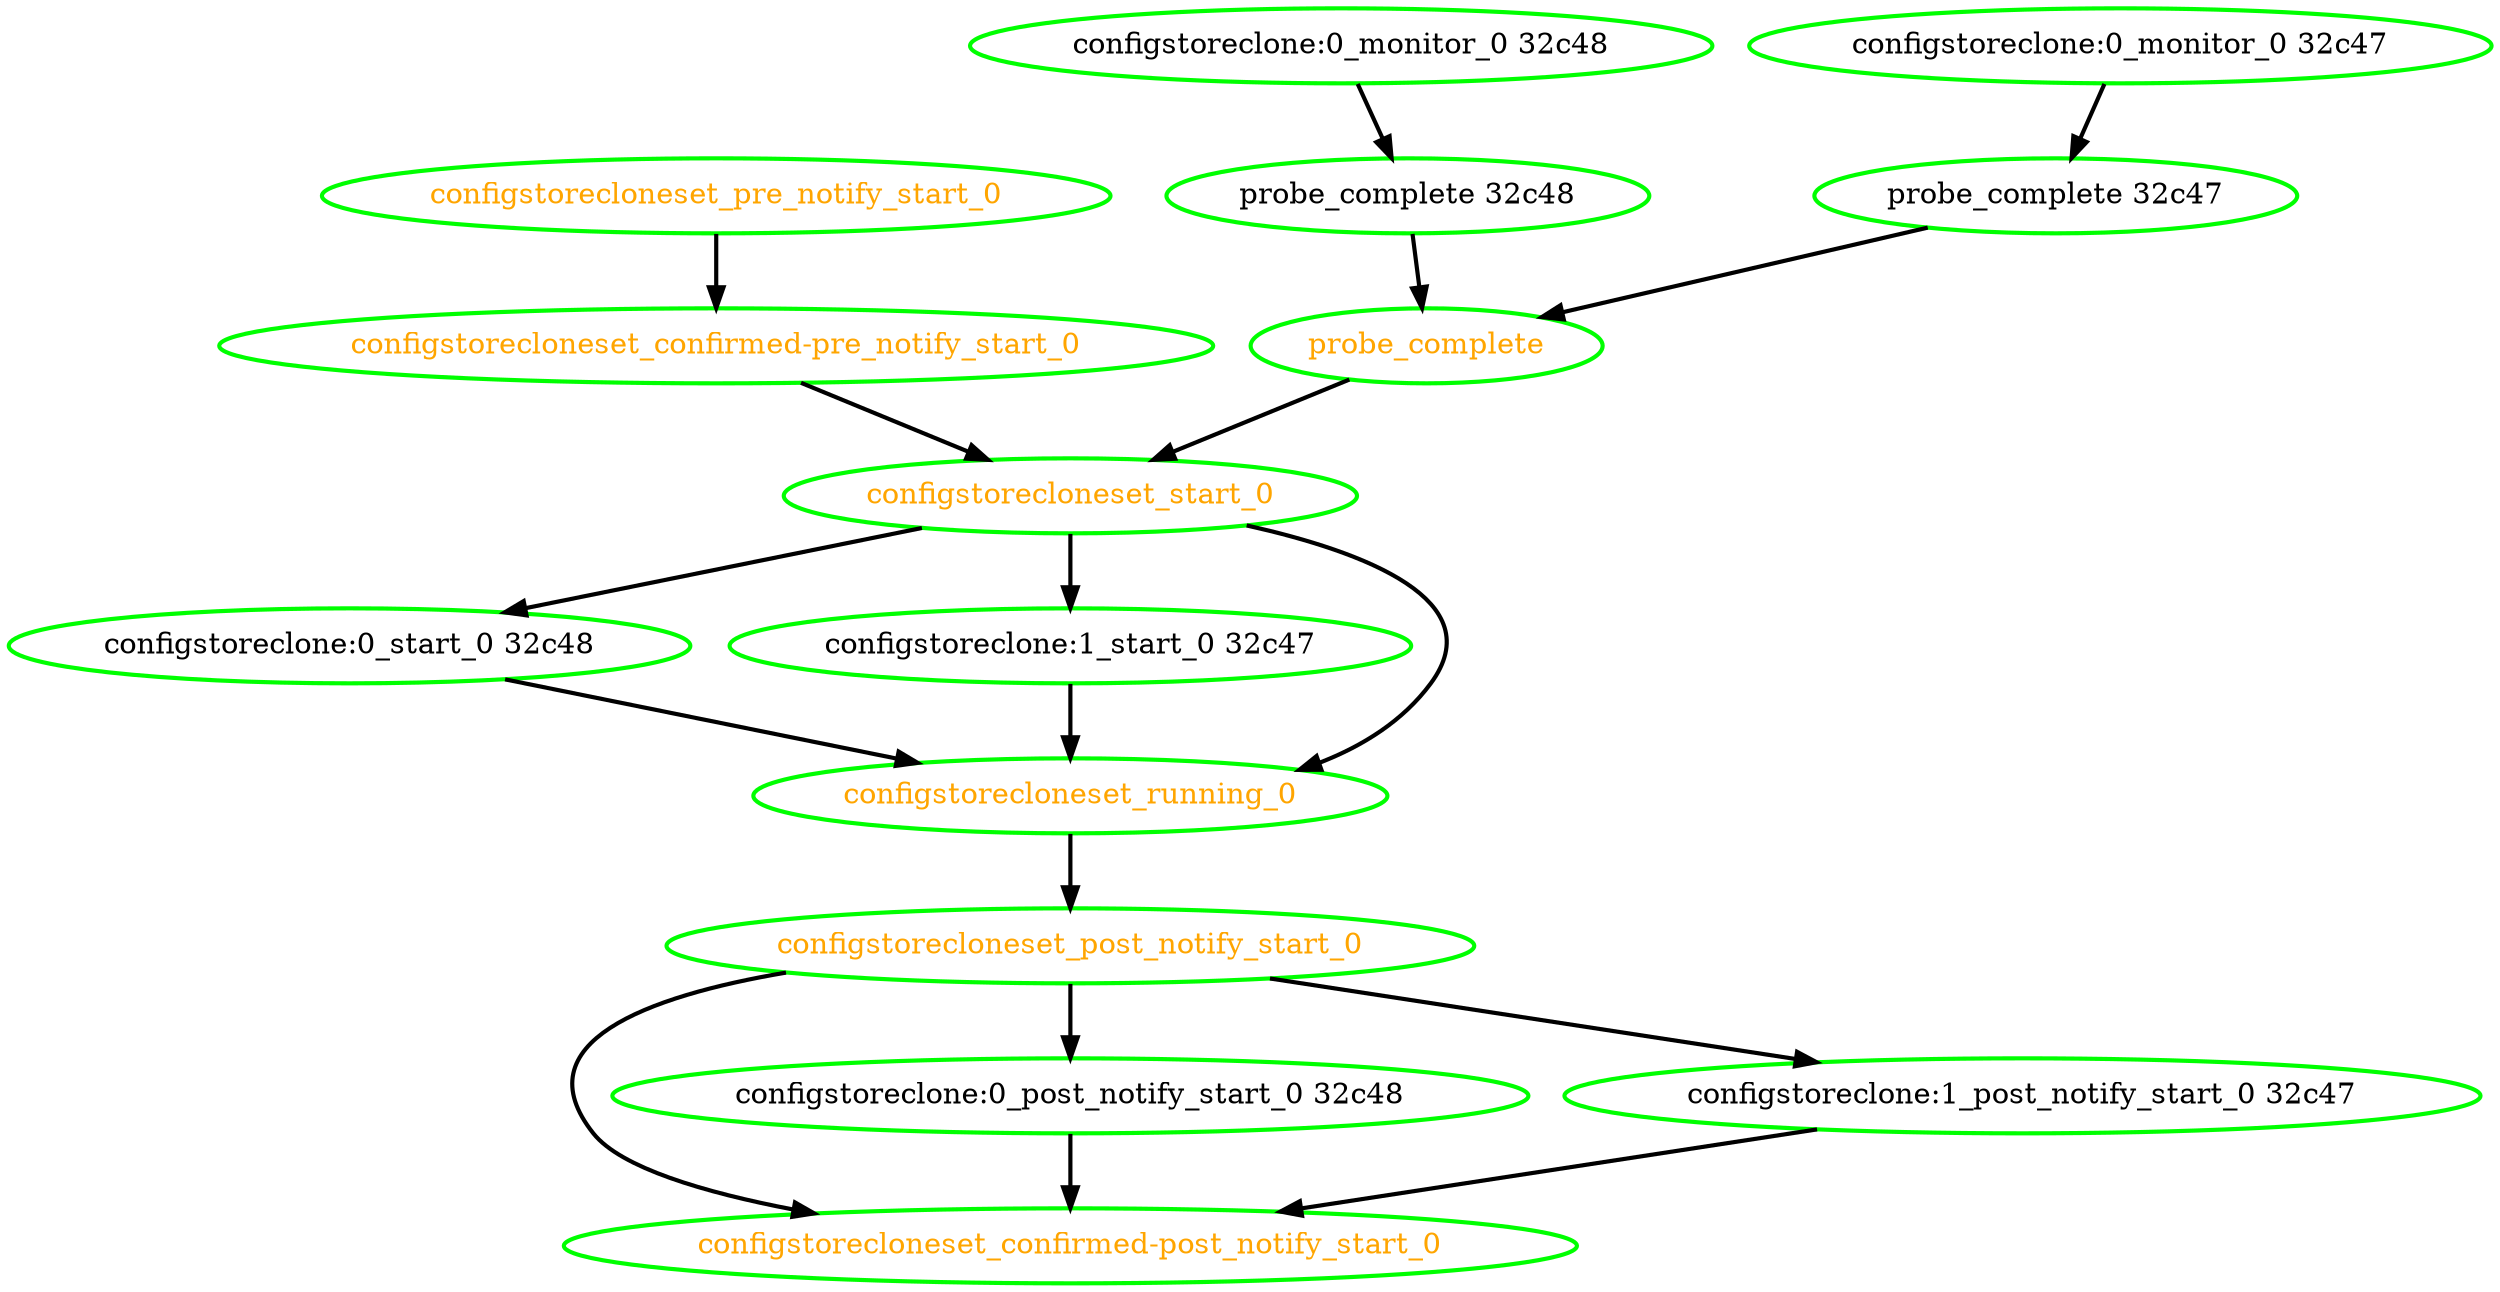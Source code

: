 digraph "g" {
	size = "30,30"
"probe_complete" [ style=bold color="green" fontcolor="orange" ]
"probe_complete 32c48" [ style=bold color="green" fontcolor="black" ]
"configstoreclone:0_monitor_0 32c48" [ style=bold color="green" fontcolor="black" ]
"probe_complete 32c47" [ style=bold color="green" fontcolor="black" ]
"configstoreclone:0_monitor_0 32c47" [ style=bold color="green" fontcolor="black" ]
"configstoreclone:0_start_0 32c48" [ style=bold color="green" fontcolor="black" ]
"configstoreclone:1_start_0 32c47" [ style=bold color="green" fontcolor="black" ]
"configstorecloneset_start_0" [ style=bold color="green" fontcolor="orange" ]
"configstorecloneset_running_0" [ style=bold color="green" fontcolor="orange" ]
"configstorecloneset_pre_notify_start_0" [ style=bold color="green" fontcolor="orange" ]
"configstorecloneset_confirmed-pre_notify_start_0" [ style=bold color="green" fontcolor="orange" ]
"configstorecloneset_post_notify_start_0" [ style=bold color="green" fontcolor="orange" ]
"configstorecloneset_confirmed-post_notify_start_0" [ style=bold color="green" fontcolor="orange" ]
"configstoreclone:0_post_notify_start_0 32c48" [ style=bold color="green" fontcolor="black" ]
"configstoreclone:1_post_notify_start_0 32c47" [ style=bold color="green" fontcolor="black" ]
"probe_complete 32c48" -> "probe_complete" [ style = bold]
"probe_complete 32c47" -> "probe_complete" [ style = bold]
"configstoreclone:0_monitor_0 32c48" -> "probe_complete 32c48" [ style = bold]
"configstoreclone:0_monitor_0 32c47" -> "probe_complete 32c47" [ style = bold]
"configstorecloneset_start_0" -> "configstoreclone:0_start_0 32c48" [ style = bold]
"configstorecloneset_start_0" -> "configstoreclone:1_start_0 32c47" [ style = bold]
"probe_complete" -> "configstorecloneset_start_0" [ style = bold]
"configstorecloneset_confirmed-pre_notify_start_0" -> "configstorecloneset_start_0" [ style = bold]
"configstoreclone:0_start_0 32c48" -> "configstorecloneset_running_0" [ style = bold]
"configstoreclone:1_start_0 32c47" -> "configstorecloneset_running_0" [ style = bold]
"configstorecloneset_start_0" -> "configstorecloneset_running_0" [ style = bold]
"configstorecloneset_pre_notify_start_0" -> "configstorecloneset_confirmed-pre_notify_start_0" [ style = bold]
"configstorecloneset_running_0" -> "configstorecloneset_post_notify_start_0" [ style = bold]
"configstorecloneset_post_notify_start_0" -> "configstorecloneset_confirmed-post_notify_start_0" [ style = bold]
"configstoreclone:0_post_notify_start_0 32c48" -> "configstorecloneset_confirmed-post_notify_start_0" [ style = bold]
"configstoreclone:1_post_notify_start_0 32c47" -> "configstorecloneset_confirmed-post_notify_start_0" [ style = bold]
"configstorecloneset_post_notify_start_0" -> "configstoreclone:0_post_notify_start_0 32c48" [ style = bold]
"configstorecloneset_post_notify_start_0" -> "configstoreclone:1_post_notify_start_0 32c47" [ style = bold]
}
